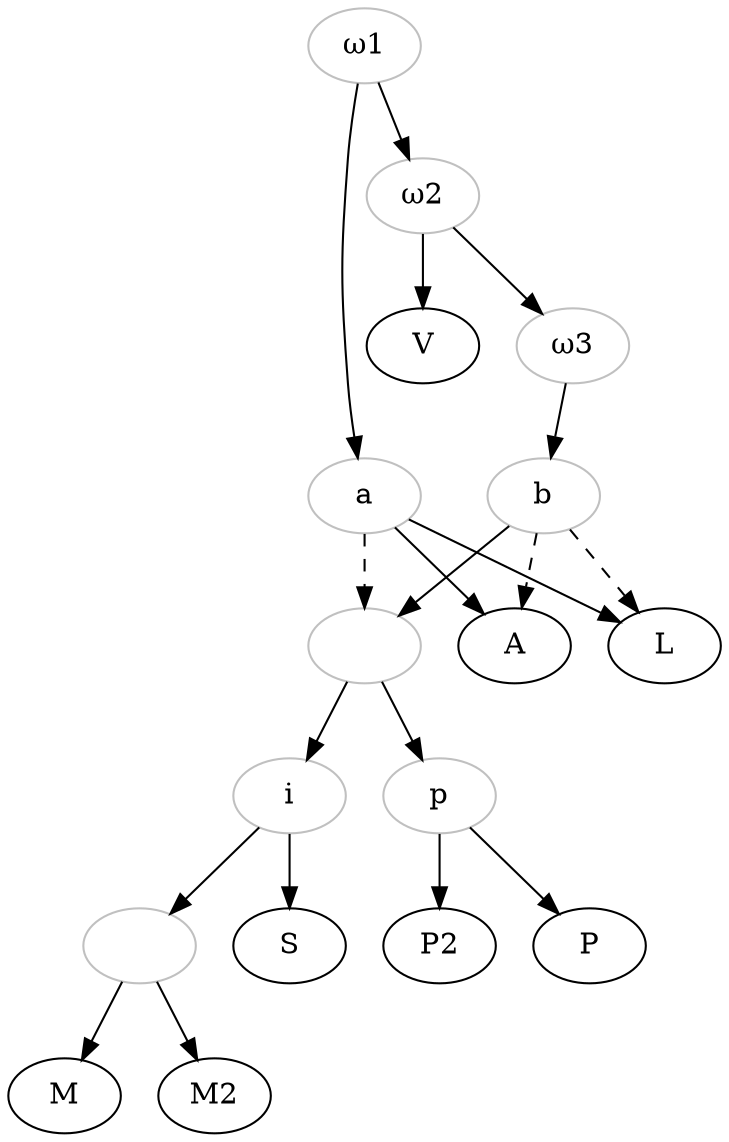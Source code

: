 digraph {
1[label="", color="grey"];
2[label="", color="grey"];
a[color="grey"];
b[color="grey"];
i[color="grey"];
omega1[label="ω1", color="grey"];
omega2[label="ω2",color="grey"];
omega3[label="ω3", color="grey"];
p[color="grey"];
omega1->a;
a->A;
a->L;
a->1[style=dashed];
omega1->omega2;
omega2->V;
omega2->omega3;
omega3->b;
b->L[style=dashed];
b->A[style=dashed];
b->1;
1->p;
p->P2;
p->P;
1->i;
i->S;
i->2;
2->M;
2->M2;
}
